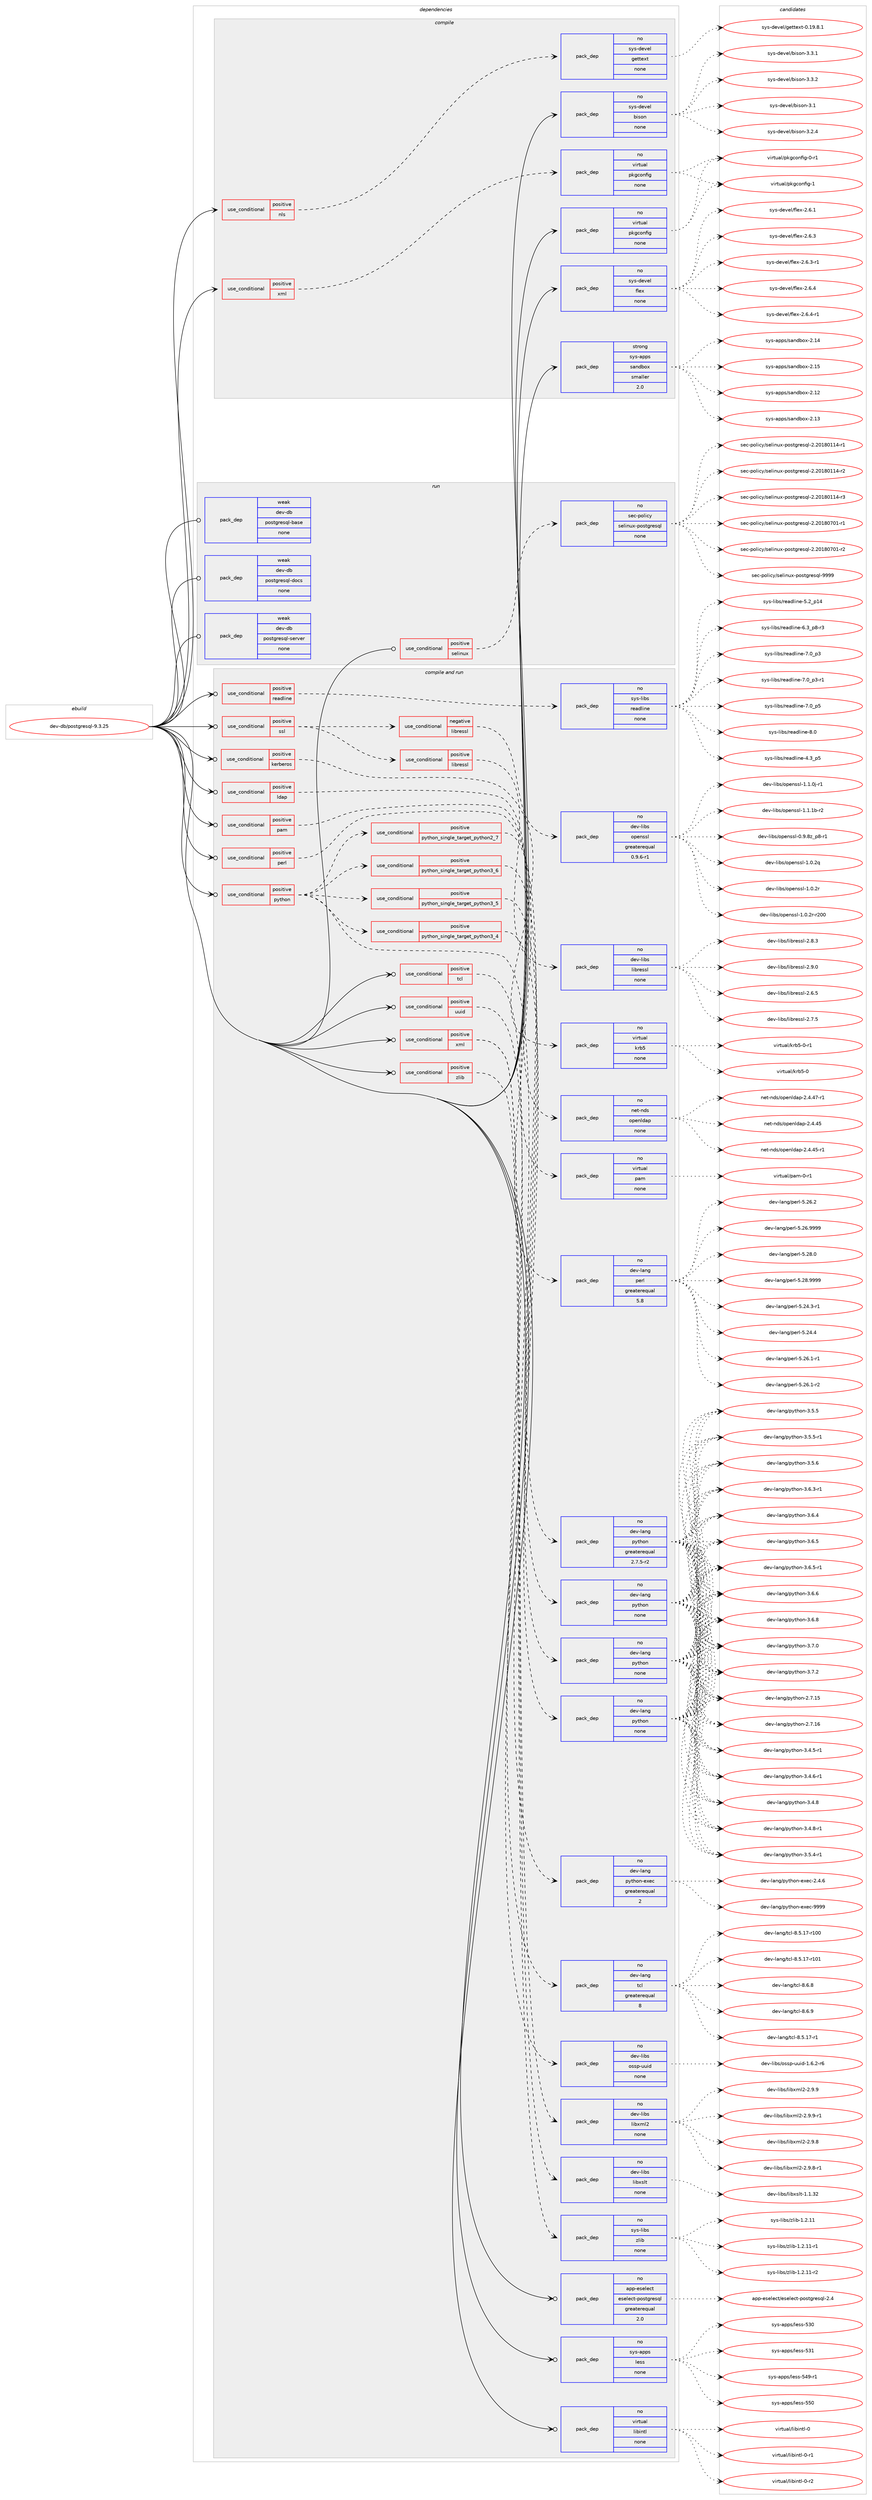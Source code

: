 digraph prolog {

# *************
# Graph options
# *************

newrank=true;
concentrate=true;
compound=true;
graph [rankdir=LR,fontname=Helvetica,fontsize=10,ranksep=1.5];#, ranksep=2.5, nodesep=0.2];
edge  [arrowhead=vee];
node  [fontname=Helvetica,fontsize=10];

# **********
# The ebuild
# **********

subgraph cluster_leftcol {
color=gray;
rank=same;
label=<<i>ebuild</i>>;
id [label="dev-db/postgresql-9.3.25", color=red, width=4, href="../dev-db/postgresql-9.3.25.svg"];
}

# ****************
# The dependencies
# ****************

subgraph cluster_midcol {
color=gray;
label=<<i>dependencies</i>>;
subgraph cluster_compile {
fillcolor="#eeeeee";
style=filled;
label=<<i>compile</i>>;
subgraph cond357776 {
dependency1322107 [label=<<TABLE BORDER="0" CELLBORDER="1" CELLSPACING="0" CELLPADDING="4"><TR><TD ROWSPAN="3" CELLPADDING="10">use_conditional</TD></TR><TR><TD>positive</TD></TR><TR><TD>nls</TD></TR></TABLE>>, shape=none, color=red];
subgraph pack943362 {
dependency1322108 [label=<<TABLE BORDER="0" CELLBORDER="1" CELLSPACING="0" CELLPADDING="4" WIDTH="220"><TR><TD ROWSPAN="6" CELLPADDING="30">pack_dep</TD></TR><TR><TD WIDTH="110">no</TD></TR><TR><TD>sys-devel</TD></TR><TR><TD>gettext</TD></TR><TR><TD>none</TD></TR><TR><TD></TD></TR></TABLE>>, shape=none, color=blue];
}
dependency1322107:e -> dependency1322108:w [weight=20,style="dashed",arrowhead="vee"];
}
id:e -> dependency1322107:w [weight=20,style="solid",arrowhead="vee"];
subgraph cond357777 {
dependency1322109 [label=<<TABLE BORDER="0" CELLBORDER="1" CELLSPACING="0" CELLPADDING="4"><TR><TD ROWSPAN="3" CELLPADDING="10">use_conditional</TD></TR><TR><TD>positive</TD></TR><TR><TD>xml</TD></TR></TABLE>>, shape=none, color=red];
subgraph pack943363 {
dependency1322110 [label=<<TABLE BORDER="0" CELLBORDER="1" CELLSPACING="0" CELLPADDING="4" WIDTH="220"><TR><TD ROWSPAN="6" CELLPADDING="30">pack_dep</TD></TR><TR><TD WIDTH="110">no</TD></TR><TR><TD>virtual</TD></TR><TR><TD>pkgconfig</TD></TR><TR><TD>none</TD></TR><TR><TD></TD></TR></TABLE>>, shape=none, color=blue];
}
dependency1322109:e -> dependency1322110:w [weight=20,style="dashed",arrowhead="vee"];
}
id:e -> dependency1322109:w [weight=20,style="solid",arrowhead="vee"];
subgraph pack943364 {
dependency1322111 [label=<<TABLE BORDER="0" CELLBORDER="1" CELLSPACING="0" CELLPADDING="4" WIDTH="220"><TR><TD ROWSPAN="6" CELLPADDING="30">pack_dep</TD></TR><TR><TD WIDTH="110">no</TD></TR><TR><TD>sys-devel</TD></TR><TR><TD>bison</TD></TR><TR><TD>none</TD></TR><TR><TD></TD></TR></TABLE>>, shape=none, color=blue];
}
id:e -> dependency1322111:w [weight=20,style="solid",arrowhead="vee"];
subgraph pack943365 {
dependency1322112 [label=<<TABLE BORDER="0" CELLBORDER="1" CELLSPACING="0" CELLPADDING="4" WIDTH="220"><TR><TD ROWSPAN="6" CELLPADDING="30">pack_dep</TD></TR><TR><TD WIDTH="110">no</TD></TR><TR><TD>sys-devel</TD></TR><TR><TD>flex</TD></TR><TR><TD>none</TD></TR><TR><TD></TD></TR></TABLE>>, shape=none, color=blue];
}
id:e -> dependency1322112:w [weight=20,style="solid",arrowhead="vee"];
subgraph pack943366 {
dependency1322113 [label=<<TABLE BORDER="0" CELLBORDER="1" CELLSPACING="0" CELLPADDING="4" WIDTH="220"><TR><TD ROWSPAN="6" CELLPADDING="30">pack_dep</TD></TR><TR><TD WIDTH="110">no</TD></TR><TR><TD>virtual</TD></TR><TR><TD>pkgconfig</TD></TR><TR><TD>none</TD></TR><TR><TD></TD></TR></TABLE>>, shape=none, color=blue];
}
id:e -> dependency1322113:w [weight=20,style="solid",arrowhead="vee"];
subgraph pack943367 {
dependency1322114 [label=<<TABLE BORDER="0" CELLBORDER="1" CELLSPACING="0" CELLPADDING="4" WIDTH="220"><TR><TD ROWSPAN="6" CELLPADDING="30">pack_dep</TD></TR><TR><TD WIDTH="110">strong</TD></TR><TR><TD>sys-apps</TD></TR><TR><TD>sandbox</TD></TR><TR><TD>smaller</TD></TR><TR><TD>2.0</TD></TR></TABLE>>, shape=none, color=blue];
}
id:e -> dependency1322114:w [weight=20,style="solid",arrowhead="vee"];
}
subgraph cluster_compileandrun {
fillcolor="#eeeeee";
style=filled;
label=<<i>compile and run</i>>;
subgraph cond357778 {
dependency1322115 [label=<<TABLE BORDER="0" CELLBORDER="1" CELLSPACING="0" CELLPADDING="4"><TR><TD ROWSPAN="3" CELLPADDING="10">use_conditional</TD></TR><TR><TD>positive</TD></TR><TR><TD>kerberos</TD></TR></TABLE>>, shape=none, color=red];
subgraph pack943368 {
dependency1322116 [label=<<TABLE BORDER="0" CELLBORDER="1" CELLSPACING="0" CELLPADDING="4" WIDTH="220"><TR><TD ROWSPAN="6" CELLPADDING="30">pack_dep</TD></TR><TR><TD WIDTH="110">no</TD></TR><TR><TD>virtual</TD></TR><TR><TD>krb5</TD></TR><TR><TD>none</TD></TR><TR><TD></TD></TR></TABLE>>, shape=none, color=blue];
}
dependency1322115:e -> dependency1322116:w [weight=20,style="dashed",arrowhead="vee"];
}
id:e -> dependency1322115:w [weight=20,style="solid",arrowhead="odotvee"];
subgraph cond357779 {
dependency1322117 [label=<<TABLE BORDER="0" CELLBORDER="1" CELLSPACING="0" CELLPADDING="4"><TR><TD ROWSPAN="3" CELLPADDING="10">use_conditional</TD></TR><TR><TD>positive</TD></TR><TR><TD>ldap</TD></TR></TABLE>>, shape=none, color=red];
subgraph pack943369 {
dependency1322118 [label=<<TABLE BORDER="0" CELLBORDER="1" CELLSPACING="0" CELLPADDING="4" WIDTH="220"><TR><TD ROWSPAN="6" CELLPADDING="30">pack_dep</TD></TR><TR><TD WIDTH="110">no</TD></TR><TR><TD>net-nds</TD></TR><TR><TD>openldap</TD></TR><TR><TD>none</TD></TR><TR><TD></TD></TR></TABLE>>, shape=none, color=blue];
}
dependency1322117:e -> dependency1322118:w [weight=20,style="dashed",arrowhead="vee"];
}
id:e -> dependency1322117:w [weight=20,style="solid",arrowhead="odotvee"];
subgraph cond357780 {
dependency1322119 [label=<<TABLE BORDER="0" CELLBORDER="1" CELLSPACING="0" CELLPADDING="4"><TR><TD ROWSPAN="3" CELLPADDING="10">use_conditional</TD></TR><TR><TD>positive</TD></TR><TR><TD>pam</TD></TR></TABLE>>, shape=none, color=red];
subgraph pack943370 {
dependency1322120 [label=<<TABLE BORDER="0" CELLBORDER="1" CELLSPACING="0" CELLPADDING="4" WIDTH="220"><TR><TD ROWSPAN="6" CELLPADDING="30">pack_dep</TD></TR><TR><TD WIDTH="110">no</TD></TR><TR><TD>virtual</TD></TR><TR><TD>pam</TD></TR><TR><TD>none</TD></TR><TR><TD></TD></TR></TABLE>>, shape=none, color=blue];
}
dependency1322119:e -> dependency1322120:w [weight=20,style="dashed",arrowhead="vee"];
}
id:e -> dependency1322119:w [weight=20,style="solid",arrowhead="odotvee"];
subgraph cond357781 {
dependency1322121 [label=<<TABLE BORDER="0" CELLBORDER="1" CELLSPACING="0" CELLPADDING="4"><TR><TD ROWSPAN="3" CELLPADDING="10">use_conditional</TD></TR><TR><TD>positive</TD></TR><TR><TD>perl</TD></TR></TABLE>>, shape=none, color=red];
subgraph pack943371 {
dependency1322122 [label=<<TABLE BORDER="0" CELLBORDER="1" CELLSPACING="0" CELLPADDING="4" WIDTH="220"><TR><TD ROWSPAN="6" CELLPADDING="30">pack_dep</TD></TR><TR><TD WIDTH="110">no</TD></TR><TR><TD>dev-lang</TD></TR><TR><TD>perl</TD></TR><TR><TD>greaterequal</TD></TR><TR><TD>5.8</TD></TR></TABLE>>, shape=none, color=blue];
}
dependency1322121:e -> dependency1322122:w [weight=20,style="dashed",arrowhead="vee"];
}
id:e -> dependency1322121:w [weight=20,style="solid",arrowhead="odotvee"];
subgraph cond357782 {
dependency1322123 [label=<<TABLE BORDER="0" CELLBORDER="1" CELLSPACING="0" CELLPADDING="4"><TR><TD ROWSPAN="3" CELLPADDING="10">use_conditional</TD></TR><TR><TD>positive</TD></TR><TR><TD>python</TD></TR></TABLE>>, shape=none, color=red];
subgraph cond357783 {
dependency1322124 [label=<<TABLE BORDER="0" CELLBORDER="1" CELLSPACING="0" CELLPADDING="4"><TR><TD ROWSPAN="3" CELLPADDING="10">use_conditional</TD></TR><TR><TD>positive</TD></TR><TR><TD>python_single_target_python2_7</TD></TR></TABLE>>, shape=none, color=red];
subgraph pack943372 {
dependency1322125 [label=<<TABLE BORDER="0" CELLBORDER="1" CELLSPACING="0" CELLPADDING="4" WIDTH="220"><TR><TD ROWSPAN="6" CELLPADDING="30">pack_dep</TD></TR><TR><TD WIDTH="110">no</TD></TR><TR><TD>dev-lang</TD></TR><TR><TD>python</TD></TR><TR><TD>greaterequal</TD></TR><TR><TD>2.7.5-r2</TD></TR></TABLE>>, shape=none, color=blue];
}
dependency1322124:e -> dependency1322125:w [weight=20,style="dashed",arrowhead="vee"];
}
dependency1322123:e -> dependency1322124:w [weight=20,style="dashed",arrowhead="vee"];
subgraph cond357784 {
dependency1322126 [label=<<TABLE BORDER="0" CELLBORDER="1" CELLSPACING="0" CELLPADDING="4"><TR><TD ROWSPAN="3" CELLPADDING="10">use_conditional</TD></TR><TR><TD>positive</TD></TR><TR><TD>python_single_target_python3_4</TD></TR></TABLE>>, shape=none, color=red];
subgraph pack943373 {
dependency1322127 [label=<<TABLE BORDER="0" CELLBORDER="1" CELLSPACING="0" CELLPADDING="4" WIDTH="220"><TR><TD ROWSPAN="6" CELLPADDING="30">pack_dep</TD></TR><TR><TD WIDTH="110">no</TD></TR><TR><TD>dev-lang</TD></TR><TR><TD>python</TD></TR><TR><TD>none</TD></TR><TR><TD></TD></TR></TABLE>>, shape=none, color=blue];
}
dependency1322126:e -> dependency1322127:w [weight=20,style="dashed",arrowhead="vee"];
}
dependency1322123:e -> dependency1322126:w [weight=20,style="dashed",arrowhead="vee"];
subgraph cond357785 {
dependency1322128 [label=<<TABLE BORDER="0" CELLBORDER="1" CELLSPACING="0" CELLPADDING="4"><TR><TD ROWSPAN="3" CELLPADDING="10">use_conditional</TD></TR><TR><TD>positive</TD></TR><TR><TD>python_single_target_python3_5</TD></TR></TABLE>>, shape=none, color=red];
subgraph pack943374 {
dependency1322129 [label=<<TABLE BORDER="0" CELLBORDER="1" CELLSPACING="0" CELLPADDING="4" WIDTH="220"><TR><TD ROWSPAN="6" CELLPADDING="30">pack_dep</TD></TR><TR><TD WIDTH="110">no</TD></TR><TR><TD>dev-lang</TD></TR><TR><TD>python</TD></TR><TR><TD>none</TD></TR><TR><TD></TD></TR></TABLE>>, shape=none, color=blue];
}
dependency1322128:e -> dependency1322129:w [weight=20,style="dashed",arrowhead="vee"];
}
dependency1322123:e -> dependency1322128:w [weight=20,style="dashed",arrowhead="vee"];
subgraph cond357786 {
dependency1322130 [label=<<TABLE BORDER="0" CELLBORDER="1" CELLSPACING="0" CELLPADDING="4"><TR><TD ROWSPAN="3" CELLPADDING="10">use_conditional</TD></TR><TR><TD>positive</TD></TR><TR><TD>python_single_target_python3_6</TD></TR></TABLE>>, shape=none, color=red];
subgraph pack943375 {
dependency1322131 [label=<<TABLE BORDER="0" CELLBORDER="1" CELLSPACING="0" CELLPADDING="4" WIDTH="220"><TR><TD ROWSPAN="6" CELLPADDING="30">pack_dep</TD></TR><TR><TD WIDTH="110">no</TD></TR><TR><TD>dev-lang</TD></TR><TR><TD>python</TD></TR><TR><TD>none</TD></TR><TR><TD></TD></TR></TABLE>>, shape=none, color=blue];
}
dependency1322130:e -> dependency1322131:w [weight=20,style="dashed",arrowhead="vee"];
}
dependency1322123:e -> dependency1322130:w [weight=20,style="dashed",arrowhead="vee"];
subgraph pack943376 {
dependency1322132 [label=<<TABLE BORDER="0" CELLBORDER="1" CELLSPACING="0" CELLPADDING="4" WIDTH="220"><TR><TD ROWSPAN="6" CELLPADDING="30">pack_dep</TD></TR><TR><TD WIDTH="110">no</TD></TR><TR><TD>dev-lang</TD></TR><TR><TD>python-exec</TD></TR><TR><TD>greaterequal</TD></TR><TR><TD>2</TD></TR></TABLE>>, shape=none, color=blue];
}
dependency1322123:e -> dependency1322132:w [weight=20,style="dashed",arrowhead="vee"];
}
id:e -> dependency1322123:w [weight=20,style="solid",arrowhead="odotvee"];
subgraph cond357787 {
dependency1322133 [label=<<TABLE BORDER="0" CELLBORDER="1" CELLSPACING="0" CELLPADDING="4"><TR><TD ROWSPAN="3" CELLPADDING="10">use_conditional</TD></TR><TR><TD>positive</TD></TR><TR><TD>readline</TD></TR></TABLE>>, shape=none, color=red];
subgraph pack943377 {
dependency1322134 [label=<<TABLE BORDER="0" CELLBORDER="1" CELLSPACING="0" CELLPADDING="4" WIDTH="220"><TR><TD ROWSPAN="6" CELLPADDING="30">pack_dep</TD></TR><TR><TD WIDTH="110">no</TD></TR><TR><TD>sys-libs</TD></TR><TR><TD>readline</TD></TR><TR><TD>none</TD></TR><TR><TD></TD></TR></TABLE>>, shape=none, color=blue];
}
dependency1322133:e -> dependency1322134:w [weight=20,style="dashed",arrowhead="vee"];
}
id:e -> dependency1322133:w [weight=20,style="solid",arrowhead="odotvee"];
subgraph cond357788 {
dependency1322135 [label=<<TABLE BORDER="0" CELLBORDER="1" CELLSPACING="0" CELLPADDING="4"><TR><TD ROWSPAN="3" CELLPADDING="10">use_conditional</TD></TR><TR><TD>positive</TD></TR><TR><TD>ssl</TD></TR></TABLE>>, shape=none, color=red];
subgraph cond357789 {
dependency1322136 [label=<<TABLE BORDER="0" CELLBORDER="1" CELLSPACING="0" CELLPADDING="4"><TR><TD ROWSPAN="3" CELLPADDING="10">use_conditional</TD></TR><TR><TD>negative</TD></TR><TR><TD>libressl</TD></TR></TABLE>>, shape=none, color=red];
subgraph pack943378 {
dependency1322137 [label=<<TABLE BORDER="0" CELLBORDER="1" CELLSPACING="0" CELLPADDING="4" WIDTH="220"><TR><TD ROWSPAN="6" CELLPADDING="30">pack_dep</TD></TR><TR><TD WIDTH="110">no</TD></TR><TR><TD>dev-libs</TD></TR><TR><TD>openssl</TD></TR><TR><TD>greaterequal</TD></TR><TR><TD>0.9.6-r1</TD></TR></TABLE>>, shape=none, color=blue];
}
dependency1322136:e -> dependency1322137:w [weight=20,style="dashed",arrowhead="vee"];
}
dependency1322135:e -> dependency1322136:w [weight=20,style="dashed",arrowhead="vee"];
subgraph cond357790 {
dependency1322138 [label=<<TABLE BORDER="0" CELLBORDER="1" CELLSPACING="0" CELLPADDING="4"><TR><TD ROWSPAN="3" CELLPADDING="10">use_conditional</TD></TR><TR><TD>positive</TD></TR><TR><TD>libressl</TD></TR></TABLE>>, shape=none, color=red];
subgraph pack943379 {
dependency1322139 [label=<<TABLE BORDER="0" CELLBORDER="1" CELLSPACING="0" CELLPADDING="4" WIDTH="220"><TR><TD ROWSPAN="6" CELLPADDING="30">pack_dep</TD></TR><TR><TD WIDTH="110">no</TD></TR><TR><TD>dev-libs</TD></TR><TR><TD>libressl</TD></TR><TR><TD>none</TD></TR><TR><TD></TD></TR></TABLE>>, shape=none, color=blue];
}
dependency1322138:e -> dependency1322139:w [weight=20,style="dashed",arrowhead="vee"];
}
dependency1322135:e -> dependency1322138:w [weight=20,style="dashed",arrowhead="vee"];
}
id:e -> dependency1322135:w [weight=20,style="solid",arrowhead="odotvee"];
subgraph cond357791 {
dependency1322140 [label=<<TABLE BORDER="0" CELLBORDER="1" CELLSPACING="0" CELLPADDING="4"><TR><TD ROWSPAN="3" CELLPADDING="10">use_conditional</TD></TR><TR><TD>positive</TD></TR><TR><TD>tcl</TD></TR></TABLE>>, shape=none, color=red];
subgraph pack943380 {
dependency1322141 [label=<<TABLE BORDER="0" CELLBORDER="1" CELLSPACING="0" CELLPADDING="4" WIDTH="220"><TR><TD ROWSPAN="6" CELLPADDING="30">pack_dep</TD></TR><TR><TD WIDTH="110">no</TD></TR><TR><TD>dev-lang</TD></TR><TR><TD>tcl</TD></TR><TR><TD>greaterequal</TD></TR><TR><TD>8</TD></TR></TABLE>>, shape=none, color=blue];
}
dependency1322140:e -> dependency1322141:w [weight=20,style="dashed",arrowhead="vee"];
}
id:e -> dependency1322140:w [weight=20,style="solid",arrowhead="odotvee"];
subgraph cond357792 {
dependency1322142 [label=<<TABLE BORDER="0" CELLBORDER="1" CELLSPACING="0" CELLPADDING="4"><TR><TD ROWSPAN="3" CELLPADDING="10">use_conditional</TD></TR><TR><TD>positive</TD></TR><TR><TD>uuid</TD></TR></TABLE>>, shape=none, color=red];
subgraph pack943381 {
dependency1322143 [label=<<TABLE BORDER="0" CELLBORDER="1" CELLSPACING="0" CELLPADDING="4" WIDTH="220"><TR><TD ROWSPAN="6" CELLPADDING="30">pack_dep</TD></TR><TR><TD WIDTH="110">no</TD></TR><TR><TD>dev-libs</TD></TR><TR><TD>ossp-uuid</TD></TR><TR><TD>none</TD></TR><TR><TD></TD></TR></TABLE>>, shape=none, color=blue];
}
dependency1322142:e -> dependency1322143:w [weight=20,style="dashed",arrowhead="vee"];
}
id:e -> dependency1322142:w [weight=20,style="solid",arrowhead="odotvee"];
subgraph cond357793 {
dependency1322144 [label=<<TABLE BORDER="0" CELLBORDER="1" CELLSPACING="0" CELLPADDING="4"><TR><TD ROWSPAN="3" CELLPADDING="10">use_conditional</TD></TR><TR><TD>positive</TD></TR><TR><TD>xml</TD></TR></TABLE>>, shape=none, color=red];
subgraph pack943382 {
dependency1322145 [label=<<TABLE BORDER="0" CELLBORDER="1" CELLSPACING="0" CELLPADDING="4" WIDTH="220"><TR><TD ROWSPAN="6" CELLPADDING="30">pack_dep</TD></TR><TR><TD WIDTH="110">no</TD></TR><TR><TD>dev-libs</TD></TR><TR><TD>libxml2</TD></TR><TR><TD>none</TD></TR><TR><TD></TD></TR></TABLE>>, shape=none, color=blue];
}
dependency1322144:e -> dependency1322145:w [weight=20,style="dashed",arrowhead="vee"];
subgraph pack943383 {
dependency1322146 [label=<<TABLE BORDER="0" CELLBORDER="1" CELLSPACING="0" CELLPADDING="4" WIDTH="220"><TR><TD ROWSPAN="6" CELLPADDING="30">pack_dep</TD></TR><TR><TD WIDTH="110">no</TD></TR><TR><TD>dev-libs</TD></TR><TR><TD>libxslt</TD></TR><TR><TD>none</TD></TR><TR><TD></TD></TR></TABLE>>, shape=none, color=blue];
}
dependency1322144:e -> dependency1322146:w [weight=20,style="dashed",arrowhead="vee"];
}
id:e -> dependency1322144:w [weight=20,style="solid",arrowhead="odotvee"];
subgraph cond357794 {
dependency1322147 [label=<<TABLE BORDER="0" CELLBORDER="1" CELLSPACING="0" CELLPADDING="4"><TR><TD ROWSPAN="3" CELLPADDING="10">use_conditional</TD></TR><TR><TD>positive</TD></TR><TR><TD>zlib</TD></TR></TABLE>>, shape=none, color=red];
subgraph pack943384 {
dependency1322148 [label=<<TABLE BORDER="0" CELLBORDER="1" CELLSPACING="0" CELLPADDING="4" WIDTH="220"><TR><TD ROWSPAN="6" CELLPADDING="30">pack_dep</TD></TR><TR><TD WIDTH="110">no</TD></TR><TR><TD>sys-libs</TD></TR><TR><TD>zlib</TD></TR><TR><TD>none</TD></TR><TR><TD></TD></TR></TABLE>>, shape=none, color=blue];
}
dependency1322147:e -> dependency1322148:w [weight=20,style="dashed",arrowhead="vee"];
}
id:e -> dependency1322147:w [weight=20,style="solid",arrowhead="odotvee"];
subgraph pack943385 {
dependency1322149 [label=<<TABLE BORDER="0" CELLBORDER="1" CELLSPACING="0" CELLPADDING="4" WIDTH="220"><TR><TD ROWSPAN="6" CELLPADDING="30">pack_dep</TD></TR><TR><TD WIDTH="110">no</TD></TR><TR><TD>app-eselect</TD></TR><TR><TD>eselect-postgresql</TD></TR><TR><TD>greaterequal</TD></TR><TR><TD>2.0</TD></TR></TABLE>>, shape=none, color=blue];
}
id:e -> dependency1322149:w [weight=20,style="solid",arrowhead="odotvee"];
subgraph pack943386 {
dependency1322150 [label=<<TABLE BORDER="0" CELLBORDER="1" CELLSPACING="0" CELLPADDING="4" WIDTH="220"><TR><TD ROWSPAN="6" CELLPADDING="30">pack_dep</TD></TR><TR><TD WIDTH="110">no</TD></TR><TR><TD>sys-apps</TD></TR><TR><TD>less</TD></TR><TR><TD>none</TD></TR><TR><TD></TD></TR></TABLE>>, shape=none, color=blue];
}
id:e -> dependency1322150:w [weight=20,style="solid",arrowhead="odotvee"];
subgraph pack943387 {
dependency1322151 [label=<<TABLE BORDER="0" CELLBORDER="1" CELLSPACING="0" CELLPADDING="4" WIDTH="220"><TR><TD ROWSPAN="6" CELLPADDING="30">pack_dep</TD></TR><TR><TD WIDTH="110">no</TD></TR><TR><TD>virtual</TD></TR><TR><TD>libintl</TD></TR><TR><TD>none</TD></TR><TR><TD></TD></TR></TABLE>>, shape=none, color=blue];
}
id:e -> dependency1322151:w [weight=20,style="solid",arrowhead="odotvee"];
}
subgraph cluster_run {
fillcolor="#eeeeee";
style=filled;
label=<<i>run</i>>;
subgraph cond357795 {
dependency1322152 [label=<<TABLE BORDER="0" CELLBORDER="1" CELLSPACING="0" CELLPADDING="4"><TR><TD ROWSPAN="3" CELLPADDING="10">use_conditional</TD></TR><TR><TD>positive</TD></TR><TR><TD>selinux</TD></TR></TABLE>>, shape=none, color=red];
subgraph pack943388 {
dependency1322153 [label=<<TABLE BORDER="0" CELLBORDER="1" CELLSPACING="0" CELLPADDING="4" WIDTH="220"><TR><TD ROWSPAN="6" CELLPADDING="30">pack_dep</TD></TR><TR><TD WIDTH="110">no</TD></TR><TR><TD>sec-policy</TD></TR><TR><TD>selinux-postgresql</TD></TR><TR><TD>none</TD></TR><TR><TD></TD></TR></TABLE>>, shape=none, color=blue];
}
dependency1322152:e -> dependency1322153:w [weight=20,style="dashed",arrowhead="vee"];
}
id:e -> dependency1322152:w [weight=20,style="solid",arrowhead="odot"];
subgraph pack943389 {
dependency1322154 [label=<<TABLE BORDER="0" CELLBORDER="1" CELLSPACING="0" CELLPADDING="4" WIDTH="220"><TR><TD ROWSPAN="6" CELLPADDING="30">pack_dep</TD></TR><TR><TD WIDTH="110">weak</TD></TR><TR><TD>dev-db</TD></TR><TR><TD>postgresql-base</TD></TR><TR><TD>none</TD></TR><TR><TD></TD></TR></TABLE>>, shape=none, color=blue];
}
id:e -> dependency1322154:w [weight=20,style="solid",arrowhead="odot"];
subgraph pack943390 {
dependency1322155 [label=<<TABLE BORDER="0" CELLBORDER="1" CELLSPACING="0" CELLPADDING="4" WIDTH="220"><TR><TD ROWSPAN="6" CELLPADDING="30">pack_dep</TD></TR><TR><TD WIDTH="110">weak</TD></TR><TR><TD>dev-db</TD></TR><TR><TD>postgresql-docs</TD></TR><TR><TD>none</TD></TR><TR><TD></TD></TR></TABLE>>, shape=none, color=blue];
}
id:e -> dependency1322155:w [weight=20,style="solid",arrowhead="odot"];
subgraph pack943391 {
dependency1322156 [label=<<TABLE BORDER="0" CELLBORDER="1" CELLSPACING="0" CELLPADDING="4" WIDTH="220"><TR><TD ROWSPAN="6" CELLPADDING="30">pack_dep</TD></TR><TR><TD WIDTH="110">weak</TD></TR><TR><TD>dev-db</TD></TR><TR><TD>postgresql-server</TD></TR><TR><TD>none</TD></TR><TR><TD></TD></TR></TABLE>>, shape=none, color=blue];
}
id:e -> dependency1322156:w [weight=20,style="solid",arrowhead="odot"];
}
}

# **************
# The candidates
# **************

subgraph cluster_choices {
rank=same;
color=gray;
label=<<i>candidates</i>>;

subgraph choice943362 {
color=black;
nodesep=1;
choice1151211154510010111810110847103101116116101120116454846495746564649 [label="sys-devel/gettext-0.19.8.1", color=red, width=4,href="../sys-devel/gettext-0.19.8.1.svg"];
dependency1322108:e -> choice1151211154510010111810110847103101116116101120116454846495746564649:w [style=dotted,weight="100"];
}
subgraph choice943363 {
color=black;
nodesep=1;
choice11810511411611797108471121071039911111010210510345484511449 [label="virtual/pkgconfig-0-r1", color=red, width=4,href="../virtual/pkgconfig-0-r1.svg"];
choice1181051141161179710847112107103991111101021051034549 [label="virtual/pkgconfig-1", color=red, width=4,href="../virtual/pkgconfig-1.svg"];
dependency1322110:e -> choice11810511411611797108471121071039911111010210510345484511449:w [style=dotted,weight="100"];
dependency1322110:e -> choice1181051141161179710847112107103991111101021051034549:w [style=dotted,weight="100"];
}
subgraph choice943364 {
color=black;
nodesep=1;
choice11512111545100101118101108479810511511111045514649 [label="sys-devel/bison-3.1", color=red, width=4,href="../sys-devel/bison-3.1.svg"];
choice115121115451001011181011084798105115111110455146504652 [label="sys-devel/bison-3.2.4", color=red, width=4,href="../sys-devel/bison-3.2.4.svg"];
choice115121115451001011181011084798105115111110455146514649 [label="sys-devel/bison-3.3.1", color=red, width=4,href="../sys-devel/bison-3.3.1.svg"];
choice115121115451001011181011084798105115111110455146514650 [label="sys-devel/bison-3.3.2", color=red, width=4,href="../sys-devel/bison-3.3.2.svg"];
dependency1322111:e -> choice11512111545100101118101108479810511511111045514649:w [style=dotted,weight="100"];
dependency1322111:e -> choice115121115451001011181011084798105115111110455146504652:w [style=dotted,weight="100"];
dependency1322111:e -> choice115121115451001011181011084798105115111110455146514649:w [style=dotted,weight="100"];
dependency1322111:e -> choice115121115451001011181011084798105115111110455146514650:w [style=dotted,weight="100"];
}
subgraph choice943365 {
color=black;
nodesep=1;
choice1151211154510010111810110847102108101120455046544649 [label="sys-devel/flex-2.6.1", color=red, width=4,href="../sys-devel/flex-2.6.1.svg"];
choice1151211154510010111810110847102108101120455046544651 [label="sys-devel/flex-2.6.3", color=red, width=4,href="../sys-devel/flex-2.6.3.svg"];
choice11512111545100101118101108471021081011204550465446514511449 [label="sys-devel/flex-2.6.3-r1", color=red, width=4,href="../sys-devel/flex-2.6.3-r1.svg"];
choice1151211154510010111810110847102108101120455046544652 [label="sys-devel/flex-2.6.4", color=red, width=4,href="../sys-devel/flex-2.6.4.svg"];
choice11512111545100101118101108471021081011204550465446524511449 [label="sys-devel/flex-2.6.4-r1", color=red, width=4,href="../sys-devel/flex-2.6.4-r1.svg"];
dependency1322112:e -> choice1151211154510010111810110847102108101120455046544649:w [style=dotted,weight="100"];
dependency1322112:e -> choice1151211154510010111810110847102108101120455046544651:w [style=dotted,weight="100"];
dependency1322112:e -> choice11512111545100101118101108471021081011204550465446514511449:w [style=dotted,weight="100"];
dependency1322112:e -> choice1151211154510010111810110847102108101120455046544652:w [style=dotted,weight="100"];
dependency1322112:e -> choice11512111545100101118101108471021081011204550465446524511449:w [style=dotted,weight="100"];
}
subgraph choice943366 {
color=black;
nodesep=1;
choice11810511411611797108471121071039911111010210510345484511449 [label="virtual/pkgconfig-0-r1", color=red, width=4,href="../virtual/pkgconfig-0-r1.svg"];
choice1181051141161179710847112107103991111101021051034549 [label="virtual/pkgconfig-1", color=red, width=4,href="../virtual/pkgconfig-1.svg"];
dependency1322113:e -> choice11810511411611797108471121071039911111010210510345484511449:w [style=dotted,weight="100"];
dependency1322113:e -> choice1181051141161179710847112107103991111101021051034549:w [style=dotted,weight="100"];
}
subgraph choice943367 {
color=black;
nodesep=1;
choice11512111545971121121154711597110100981111204550464950 [label="sys-apps/sandbox-2.12", color=red, width=4,href="../sys-apps/sandbox-2.12.svg"];
choice11512111545971121121154711597110100981111204550464951 [label="sys-apps/sandbox-2.13", color=red, width=4,href="../sys-apps/sandbox-2.13.svg"];
choice11512111545971121121154711597110100981111204550464952 [label="sys-apps/sandbox-2.14", color=red, width=4,href="../sys-apps/sandbox-2.14.svg"];
choice11512111545971121121154711597110100981111204550464953 [label="sys-apps/sandbox-2.15", color=red, width=4,href="../sys-apps/sandbox-2.15.svg"];
dependency1322114:e -> choice11512111545971121121154711597110100981111204550464950:w [style=dotted,weight="100"];
dependency1322114:e -> choice11512111545971121121154711597110100981111204550464951:w [style=dotted,weight="100"];
dependency1322114:e -> choice11512111545971121121154711597110100981111204550464952:w [style=dotted,weight="100"];
dependency1322114:e -> choice11512111545971121121154711597110100981111204550464953:w [style=dotted,weight="100"];
}
subgraph choice943368 {
color=black;
nodesep=1;
choice118105114116117971084710711498534548 [label="virtual/krb5-0", color=red, width=4,href="../virtual/krb5-0.svg"];
choice1181051141161179710847107114985345484511449 [label="virtual/krb5-0-r1", color=red, width=4,href="../virtual/krb5-0-r1.svg"];
dependency1322116:e -> choice118105114116117971084710711498534548:w [style=dotted,weight="100"];
dependency1322116:e -> choice1181051141161179710847107114985345484511449:w [style=dotted,weight="100"];
}
subgraph choice943369 {
color=black;
nodesep=1;
choice11010111645110100115471111121011101081009711245504652465253 [label="net-nds/openldap-2.4.45", color=red, width=4,href="../net-nds/openldap-2.4.45.svg"];
choice110101116451101001154711111210111010810097112455046524652534511449 [label="net-nds/openldap-2.4.45-r1", color=red, width=4,href="../net-nds/openldap-2.4.45-r1.svg"];
choice110101116451101001154711111210111010810097112455046524652554511449 [label="net-nds/openldap-2.4.47-r1", color=red, width=4,href="../net-nds/openldap-2.4.47-r1.svg"];
dependency1322118:e -> choice11010111645110100115471111121011101081009711245504652465253:w [style=dotted,weight="100"];
dependency1322118:e -> choice110101116451101001154711111210111010810097112455046524652534511449:w [style=dotted,weight="100"];
dependency1322118:e -> choice110101116451101001154711111210111010810097112455046524652554511449:w [style=dotted,weight="100"];
}
subgraph choice943370 {
color=black;
nodesep=1;
choice11810511411611797108471129710945484511449 [label="virtual/pam-0-r1", color=red, width=4,href="../virtual/pam-0-r1.svg"];
dependency1322120:e -> choice11810511411611797108471129710945484511449:w [style=dotted,weight="100"];
}
subgraph choice943371 {
color=black;
nodesep=1;
choice100101118451089711010347112101114108455346505246514511449 [label="dev-lang/perl-5.24.3-r1", color=red, width=4,href="../dev-lang/perl-5.24.3-r1.svg"];
choice10010111845108971101034711210111410845534650524652 [label="dev-lang/perl-5.24.4", color=red, width=4,href="../dev-lang/perl-5.24.4.svg"];
choice100101118451089711010347112101114108455346505446494511449 [label="dev-lang/perl-5.26.1-r1", color=red, width=4,href="../dev-lang/perl-5.26.1-r1.svg"];
choice100101118451089711010347112101114108455346505446494511450 [label="dev-lang/perl-5.26.1-r2", color=red, width=4,href="../dev-lang/perl-5.26.1-r2.svg"];
choice10010111845108971101034711210111410845534650544650 [label="dev-lang/perl-5.26.2", color=red, width=4,href="../dev-lang/perl-5.26.2.svg"];
choice10010111845108971101034711210111410845534650544657575757 [label="dev-lang/perl-5.26.9999", color=red, width=4,href="../dev-lang/perl-5.26.9999.svg"];
choice10010111845108971101034711210111410845534650564648 [label="dev-lang/perl-5.28.0", color=red, width=4,href="../dev-lang/perl-5.28.0.svg"];
choice10010111845108971101034711210111410845534650564657575757 [label="dev-lang/perl-5.28.9999", color=red, width=4,href="../dev-lang/perl-5.28.9999.svg"];
dependency1322122:e -> choice100101118451089711010347112101114108455346505246514511449:w [style=dotted,weight="100"];
dependency1322122:e -> choice10010111845108971101034711210111410845534650524652:w [style=dotted,weight="100"];
dependency1322122:e -> choice100101118451089711010347112101114108455346505446494511449:w [style=dotted,weight="100"];
dependency1322122:e -> choice100101118451089711010347112101114108455346505446494511450:w [style=dotted,weight="100"];
dependency1322122:e -> choice10010111845108971101034711210111410845534650544650:w [style=dotted,weight="100"];
dependency1322122:e -> choice10010111845108971101034711210111410845534650544657575757:w [style=dotted,weight="100"];
dependency1322122:e -> choice10010111845108971101034711210111410845534650564648:w [style=dotted,weight="100"];
dependency1322122:e -> choice10010111845108971101034711210111410845534650564657575757:w [style=dotted,weight="100"];
}
subgraph choice943372 {
color=black;
nodesep=1;
choice10010111845108971101034711212111610411111045504655464953 [label="dev-lang/python-2.7.15", color=red, width=4,href="../dev-lang/python-2.7.15.svg"];
choice10010111845108971101034711212111610411111045504655464954 [label="dev-lang/python-2.7.16", color=red, width=4,href="../dev-lang/python-2.7.16.svg"];
choice1001011184510897110103471121211161041111104551465246534511449 [label="dev-lang/python-3.4.5-r1", color=red, width=4,href="../dev-lang/python-3.4.5-r1.svg"];
choice1001011184510897110103471121211161041111104551465246544511449 [label="dev-lang/python-3.4.6-r1", color=red, width=4,href="../dev-lang/python-3.4.6-r1.svg"];
choice100101118451089711010347112121116104111110455146524656 [label="dev-lang/python-3.4.8", color=red, width=4,href="../dev-lang/python-3.4.8.svg"];
choice1001011184510897110103471121211161041111104551465246564511449 [label="dev-lang/python-3.4.8-r1", color=red, width=4,href="../dev-lang/python-3.4.8-r1.svg"];
choice1001011184510897110103471121211161041111104551465346524511449 [label="dev-lang/python-3.5.4-r1", color=red, width=4,href="../dev-lang/python-3.5.4-r1.svg"];
choice100101118451089711010347112121116104111110455146534653 [label="dev-lang/python-3.5.5", color=red, width=4,href="../dev-lang/python-3.5.5.svg"];
choice1001011184510897110103471121211161041111104551465346534511449 [label="dev-lang/python-3.5.5-r1", color=red, width=4,href="../dev-lang/python-3.5.5-r1.svg"];
choice100101118451089711010347112121116104111110455146534654 [label="dev-lang/python-3.5.6", color=red, width=4,href="../dev-lang/python-3.5.6.svg"];
choice1001011184510897110103471121211161041111104551465446514511449 [label="dev-lang/python-3.6.3-r1", color=red, width=4,href="../dev-lang/python-3.6.3-r1.svg"];
choice100101118451089711010347112121116104111110455146544652 [label="dev-lang/python-3.6.4", color=red, width=4,href="../dev-lang/python-3.6.4.svg"];
choice100101118451089711010347112121116104111110455146544653 [label="dev-lang/python-3.6.5", color=red, width=4,href="../dev-lang/python-3.6.5.svg"];
choice1001011184510897110103471121211161041111104551465446534511449 [label="dev-lang/python-3.6.5-r1", color=red, width=4,href="../dev-lang/python-3.6.5-r1.svg"];
choice100101118451089711010347112121116104111110455146544654 [label="dev-lang/python-3.6.6", color=red, width=4,href="../dev-lang/python-3.6.6.svg"];
choice100101118451089711010347112121116104111110455146544656 [label="dev-lang/python-3.6.8", color=red, width=4,href="../dev-lang/python-3.6.8.svg"];
choice100101118451089711010347112121116104111110455146554648 [label="dev-lang/python-3.7.0", color=red, width=4,href="../dev-lang/python-3.7.0.svg"];
choice100101118451089711010347112121116104111110455146554650 [label="dev-lang/python-3.7.2", color=red, width=4,href="../dev-lang/python-3.7.2.svg"];
dependency1322125:e -> choice10010111845108971101034711212111610411111045504655464953:w [style=dotted,weight="100"];
dependency1322125:e -> choice10010111845108971101034711212111610411111045504655464954:w [style=dotted,weight="100"];
dependency1322125:e -> choice1001011184510897110103471121211161041111104551465246534511449:w [style=dotted,weight="100"];
dependency1322125:e -> choice1001011184510897110103471121211161041111104551465246544511449:w [style=dotted,weight="100"];
dependency1322125:e -> choice100101118451089711010347112121116104111110455146524656:w [style=dotted,weight="100"];
dependency1322125:e -> choice1001011184510897110103471121211161041111104551465246564511449:w [style=dotted,weight="100"];
dependency1322125:e -> choice1001011184510897110103471121211161041111104551465346524511449:w [style=dotted,weight="100"];
dependency1322125:e -> choice100101118451089711010347112121116104111110455146534653:w [style=dotted,weight="100"];
dependency1322125:e -> choice1001011184510897110103471121211161041111104551465346534511449:w [style=dotted,weight="100"];
dependency1322125:e -> choice100101118451089711010347112121116104111110455146534654:w [style=dotted,weight="100"];
dependency1322125:e -> choice1001011184510897110103471121211161041111104551465446514511449:w [style=dotted,weight="100"];
dependency1322125:e -> choice100101118451089711010347112121116104111110455146544652:w [style=dotted,weight="100"];
dependency1322125:e -> choice100101118451089711010347112121116104111110455146544653:w [style=dotted,weight="100"];
dependency1322125:e -> choice1001011184510897110103471121211161041111104551465446534511449:w [style=dotted,weight="100"];
dependency1322125:e -> choice100101118451089711010347112121116104111110455146544654:w [style=dotted,weight="100"];
dependency1322125:e -> choice100101118451089711010347112121116104111110455146544656:w [style=dotted,weight="100"];
dependency1322125:e -> choice100101118451089711010347112121116104111110455146554648:w [style=dotted,weight="100"];
dependency1322125:e -> choice100101118451089711010347112121116104111110455146554650:w [style=dotted,weight="100"];
}
subgraph choice943373 {
color=black;
nodesep=1;
choice10010111845108971101034711212111610411111045504655464953 [label="dev-lang/python-2.7.15", color=red, width=4,href="../dev-lang/python-2.7.15.svg"];
choice10010111845108971101034711212111610411111045504655464954 [label="dev-lang/python-2.7.16", color=red, width=4,href="../dev-lang/python-2.7.16.svg"];
choice1001011184510897110103471121211161041111104551465246534511449 [label="dev-lang/python-3.4.5-r1", color=red, width=4,href="../dev-lang/python-3.4.5-r1.svg"];
choice1001011184510897110103471121211161041111104551465246544511449 [label="dev-lang/python-3.4.6-r1", color=red, width=4,href="../dev-lang/python-3.4.6-r1.svg"];
choice100101118451089711010347112121116104111110455146524656 [label="dev-lang/python-3.4.8", color=red, width=4,href="../dev-lang/python-3.4.8.svg"];
choice1001011184510897110103471121211161041111104551465246564511449 [label="dev-lang/python-3.4.8-r1", color=red, width=4,href="../dev-lang/python-3.4.8-r1.svg"];
choice1001011184510897110103471121211161041111104551465346524511449 [label="dev-lang/python-3.5.4-r1", color=red, width=4,href="../dev-lang/python-3.5.4-r1.svg"];
choice100101118451089711010347112121116104111110455146534653 [label="dev-lang/python-3.5.5", color=red, width=4,href="../dev-lang/python-3.5.5.svg"];
choice1001011184510897110103471121211161041111104551465346534511449 [label="dev-lang/python-3.5.5-r1", color=red, width=4,href="../dev-lang/python-3.5.5-r1.svg"];
choice100101118451089711010347112121116104111110455146534654 [label="dev-lang/python-3.5.6", color=red, width=4,href="../dev-lang/python-3.5.6.svg"];
choice1001011184510897110103471121211161041111104551465446514511449 [label="dev-lang/python-3.6.3-r1", color=red, width=4,href="../dev-lang/python-3.6.3-r1.svg"];
choice100101118451089711010347112121116104111110455146544652 [label="dev-lang/python-3.6.4", color=red, width=4,href="../dev-lang/python-3.6.4.svg"];
choice100101118451089711010347112121116104111110455146544653 [label="dev-lang/python-3.6.5", color=red, width=4,href="../dev-lang/python-3.6.5.svg"];
choice1001011184510897110103471121211161041111104551465446534511449 [label="dev-lang/python-3.6.5-r1", color=red, width=4,href="../dev-lang/python-3.6.5-r1.svg"];
choice100101118451089711010347112121116104111110455146544654 [label="dev-lang/python-3.6.6", color=red, width=4,href="../dev-lang/python-3.6.6.svg"];
choice100101118451089711010347112121116104111110455146544656 [label="dev-lang/python-3.6.8", color=red, width=4,href="../dev-lang/python-3.6.8.svg"];
choice100101118451089711010347112121116104111110455146554648 [label="dev-lang/python-3.7.0", color=red, width=4,href="../dev-lang/python-3.7.0.svg"];
choice100101118451089711010347112121116104111110455146554650 [label="dev-lang/python-3.7.2", color=red, width=4,href="../dev-lang/python-3.7.2.svg"];
dependency1322127:e -> choice10010111845108971101034711212111610411111045504655464953:w [style=dotted,weight="100"];
dependency1322127:e -> choice10010111845108971101034711212111610411111045504655464954:w [style=dotted,weight="100"];
dependency1322127:e -> choice1001011184510897110103471121211161041111104551465246534511449:w [style=dotted,weight="100"];
dependency1322127:e -> choice1001011184510897110103471121211161041111104551465246544511449:w [style=dotted,weight="100"];
dependency1322127:e -> choice100101118451089711010347112121116104111110455146524656:w [style=dotted,weight="100"];
dependency1322127:e -> choice1001011184510897110103471121211161041111104551465246564511449:w [style=dotted,weight="100"];
dependency1322127:e -> choice1001011184510897110103471121211161041111104551465346524511449:w [style=dotted,weight="100"];
dependency1322127:e -> choice100101118451089711010347112121116104111110455146534653:w [style=dotted,weight="100"];
dependency1322127:e -> choice1001011184510897110103471121211161041111104551465346534511449:w [style=dotted,weight="100"];
dependency1322127:e -> choice100101118451089711010347112121116104111110455146534654:w [style=dotted,weight="100"];
dependency1322127:e -> choice1001011184510897110103471121211161041111104551465446514511449:w [style=dotted,weight="100"];
dependency1322127:e -> choice100101118451089711010347112121116104111110455146544652:w [style=dotted,weight="100"];
dependency1322127:e -> choice100101118451089711010347112121116104111110455146544653:w [style=dotted,weight="100"];
dependency1322127:e -> choice1001011184510897110103471121211161041111104551465446534511449:w [style=dotted,weight="100"];
dependency1322127:e -> choice100101118451089711010347112121116104111110455146544654:w [style=dotted,weight="100"];
dependency1322127:e -> choice100101118451089711010347112121116104111110455146544656:w [style=dotted,weight="100"];
dependency1322127:e -> choice100101118451089711010347112121116104111110455146554648:w [style=dotted,weight="100"];
dependency1322127:e -> choice100101118451089711010347112121116104111110455146554650:w [style=dotted,weight="100"];
}
subgraph choice943374 {
color=black;
nodesep=1;
choice10010111845108971101034711212111610411111045504655464953 [label="dev-lang/python-2.7.15", color=red, width=4,href="../dev-lang/python-2.7.15.svg"];
choice10010111845108971101034711212111610411111045504655464954 [label="dev-lang/python-2.7.16", color=red, width=4,href="../dev-lang/python-2.7.16.svg"];
choice1001011184510897110103471121211161041111104551465246534511449 [label="dev-lang/python-3.4.5-r1", color=red, width=4,href="../dev-lang/python-3.4.5-r1.svg"];
choice1001011184510897110103471121211161041111104551465246544511449 [label="dev-lang/python-3.4.6-r1", color=red, width=4,href="../dev-lang/python-3.4.6-r1.svg"];
choice100101118451089711010347112121116104111110455146524656 [label="dev-lang/python-3.4.8", color=red, width=4,href="../dev-lang/python-3.4.8.svg"];
choice1001011184510897110103471121211161041111104551465246564511449 [label="dev-lang/python-3.4.8-r1", color=red, width=4,href="../dev-lang/python-3.4.8-r1.svg"];
choice1001011184510897110103471121211161041111104551465346524511449 [label="dev-lang/python-3.5.4-r1", color=red, width=4,href="../dev-lang/python-3.5.4-r1.svg"];
choice100101118451089711010347112121116104111110455146534653 [label="dev-lang/python-3.5.5", color=red, width=4,href="../dev-lang/python-3.5.5.svg"];
choice1001011184510897110103471121211161041111104551465346534511449 [label="dev-lang/python-3.5.5-r1", color=red, width=4,href="../dev-lang/python-3.5.5-r1.svg"];
choice100101118451089711010347112121116104111110455146534654 [label="dev-lang/python-3.5.6", color=red, width=4,href="../dev-lang/python-3.5.6.svg"];
choice1001011184510897110103471121211161041111104551465446514511449 [label="dev-lang/python-3.6.3-r1", color=red, width=4,href="../dev-lang/python-3.6.3-r1.svg"];
choice100101118451089711010347112121116104111110455146544652 [label="dev-lang/python-3.6.4", color=red, width=4,href="../dev-lang/python-3.6.4.svg"];
choice100101118451089711010347112121116104111110455146544653 [label="dev-lang/python-3.6.5", color=red, width=4,href="../dev-lang/python-3.6.5.svg"];
choice1001011184510897110103471121211161041111104551465446534511449 [label="dev-lang/python-3.6.5-r1", color=red, width=4,href="../dev-lang/python-3.6.5-r1.svg"];
choice100101118451089711010347112121116104111110455146544654 [label="dev-lang/python-3.6.6", color=red, width=4,href="../dev-lang/python-3.6.6.svg"];
choice100101118451089711010347112121116104111110455146544656 [label="dev-lang/python-3.6.8", color=red, width=4,href="../dev-lang/python-3.6.8.svg"];
choice100101118451089711010347112121116104111110455146554648 [label="dev-lang/python-3.7.0", color=red, width=4,href="../dev-lang/python-3.7.0.svg"];
choice100101118451089711010347112121116104111110455146554650 [label="dev-lang/python-3.7.2", color=red, width=4,href="../dev-lang/python-3.7.2.svg"];
dependency1322129:e -> choice10010111845108971101034711212111610411111045504655464953:w [style=dotted,weight="100"];
dependency1322129:e -> choice10010111845108971101034711212111610411111045504655464954:w [style=dotted,weight="100"];
dependency1322129:e -> choice1001011184510897110103471121211161041111104551465246534511449:w [style=dotted,weight="100"];
dependency1322129:e -> choice1001011184510897110103471121211161041111104551465246544511449:w [style=dotted,weight="100"];
dependency1322129:e -> choice100101118451089711010347112121116104111110455146524656:w [style=dotted,weight="100"];
dependency1322129:e -> choice1001011184510897110103471121211161041111104551465246564511449:w [style=dotted,weight="100"];
dependency1322129:e -> choice1001011184510897110103471121211161041111104551465346524511449:w [style=dotted,weight="100"];
dependency1322129:e -> choice100101118451089711010347112121116104111110455146534653:w [style=dotted,weight="100"];
dependency1322129:e -> choice1001011184510897110103471121211161041111104551465346534511449:w [style=dotted,weight="100"];
dependency1322129:e -> choice100101118451089711010347112121116104111110455146534654:w [style=dotted,weight="100"];
dependency1322129:e -> choice1001011184510897110103471121211161041111104551465446514511449:w [style=dotted,weight="100"];
dependency1322129:e -> choice100101118451089711010347112121116104111110455146544652:w [style=dotted,weight="100"];
dependency1322129:e -> choice100101118451089711010347112121116104111110455146544653:w [style=dotted,weight="100"];
dependency1322129:e -> choice1001011184510897110103471121211161041111104551465446534511449:w [style=dotted,weight="100"];
dependency1322129:e -> choice100101118451089711010347112121116104111110455146544654:w [style=dotted,weight="100"];
dependency1322129:e -> choice100101118451089711010347112121116104111110455146544656:w [style=dotted,weight="100"];
dependency1322129:e -> choice100101118451089711010347112121116104111110455146554648:w [style=dotted,weight="100"];
dependency1322129:e -> choice100101118451089711010347112121116104111110455146554650:w [style=dotted,weight="100"];
}
subgraph choice943375 {
color=black;
nodesep=1;
choice10010111845108971101034711212111610411111045504655464953 [label="dev-lang/python-2.7.15", color=red, width=4,href="../dev-lang/python-2.7.15.svg"];
choice10010111845108971101034711212111610411111045504655464954 [label="dev-lang/python-2.7.16", color=red, width=4,href="../dev-lang/python-2.7.16.svg"];
choice1001011184510897110103471121211161041111104551465246534511449 [label="dev-lang/python-3.4.5-r1", color=red, width=4,href="../dev-lang/python-3.4.5-r1.svg"];
choice1001011184510897110103471121211161041111104551465246544511449 [label="dev-lang/python-3.4.6-r1", color=red, width=4,href="../dev-lang/python-3.4.6-r1.svg"];
choice100101118451089711010347112121116104111110455146524656 [label="dev-lang/python-3.4.8", color=red, width=4,href="../dev-lang/python-3.4.8.svg"];
choice1001011184510897110103471121211161041111104551465246564511449 [label="dev-lang/python-3.4.8-r1", color=red, width=4,href="../dev-lang/python-3.4.8-r1.svg"];
choice1001011184510897110103471121211161041111104551465346524511449 [label="dev-lang/python-3.5.4-r1", color=red, width=4,href="../dev-lang/python-3.5.4-r1.svg"];
choice100101118451089711010347112121116104111110455146534653 [label="dev-lang/python-3.5.5", color=red, width=4,href="../dev-lang/python-3.5.5.svg"];
choice1001011184510897110103471121211161041111104551465346534511449 [label="dev-lang/python-3.5.5-r1", color=red, width=4,href="../dev-lang/python-3.5.5-r1.svg"];
choice100101118451089711010347112121116104111110455146534654 [label="dev-lang/python-3.5.6", color=red, width=4,href="../dev-lang/python-3.5.6.svg"];
choice1001011184510897110103471121211161041111104551465446514511449 [label="dev-lang/python-3.6.3-r1", color=red, width=4,href="../dev-lang/python-3.6.3-r1.svg"];
choice100101118451089711010347112121116104111110455146544652 [label="dev-lang/python-3.6.4", color=red, width=4,href="../dev-lang/python-3.6.4.svg"];
choice100101118451089711010347112121116104111110455146544653 [label="dev-lang/python-3.6.5", color=red, width=4,href="../dev-lang/python-3.6.5.svg"];
choice1001011184510897110103471121211161041111104551465446534511449 [label="dev-lang/python-3.6.5-r1", color=red, width=4,href="../dev-lang/python-3.6.5-r1.svg"];
choice100101118451089711010347112121116104111110455146544654 [label="dev-lang/python-3.6.6", color=red, width=4,href="../dev-lang/python-3.6.6.svg"];
choice100101118451089711010347112121116104111110455146544656 [label="dev-lang/python-3.6.8", color=red, width=4,href="../dev-lang/python-3.6.8.svg"];
choice100101118451089711010347112121116104111110455146554648 [label="dev-lang/python-3.7.0", color=red, width=4,href="../dev-lang/python-3.7.0.svg"];
choice100101118451089711010347112121116104111110455146554650 [label="dev-lang/python-3.7.2", color=red, width=4,href="../dev-lang/python-3.7.2.svg"];
dependency1322131:e -> choice10010111845108971101034711212111610411111045504655464953:w [style=dotted,weight="100"];
dependency1322131:e -> choice10010111845108971101034711212111610411111045504655464954:w [style=dotted,weight="100"];
dependency1322131:e -> choice1001011184510897110103471121211161041111104551465246534511449:w [style=dotted,weight="100"];
dependency1322131:e -> choice1001011184510897110103471121211161041111104551465246544511449:w [style=dotted,weight="100"];
dependency1322131:e -> choice100101118451089711010347112121116104111110455146524656:w [style=dotted,weight="100"];
dependency1322131:e -> choice1001011184510897110103471121211161041111104551465246564511449:w [style=dotted,weight="100"];
dependency1322131:e -> choice1001011184510897110103471121211161041111104551465346524511449:w [style=dotted,weight="100"];
dependency1322131:e -> choice100101118451089711010347112121116104111110455146534653:w [style=dotted,weight="100"];
dependency1322131:e -> choice1001011184510897110103471121211161041111104551465346534511449:w [style=dotted,weight="100"];
dependency1322131:e -> choice100101118451089711010347112121116104111110455146534654:w [style=dotted,weight="100"];
dependency1322131:e -> choice1001011184510897110103471121211161041111104551465446514511449:w [style=dotted,weight="100"];
dependency1322131:e -> choice100101118451089711010347112121116104111110455146544652:w [style=dotted,weight="100"];
dependency1322131:e -> choice100101118451089711010347112121116104111110455146544653:w [style=dotted,weight="100"];
dependency1322131:e -> choice1001011184510897110103471121211161041111104551465446534511449:w [style=dotted,weight="100"];
dependency1322131:e -> choice100101118451089711010347112121116104111110455146544654:w [style=dotted,weight="100"];
dependency1322131:e -> choice100101118451089711010347112121116104111110455146544656:w [style=dotted,weight="100"];
dependency1322131:e -> choice100101118451089711010347112121116104111110455146554648:w [style=dotted,weight="100"];
dependency1322131:e -> choice100101118451089711010347112121116104111110455146554650:w [style=dotted,weight="100"];
}
subgraph choice943376 {
color=black;
nodesep=1;
choice1001011184510897110103471121211161041111104510112010199455046524654 [label="dev-lang/python-exec-2.4.6", color=red, width=4,href="../dev-lang/python-exec-2.4.6.svg"];
choice10010111845108971101034711212111610411111045101120101994557575757 [label="dev-lang/python-exec-9999", color=red, width=4,href="../dev-lang/python-exec-9999.svg"];
dependency1322132:e -> choice1001011184510897110103471121211161041111104510112010199455046524654:w [style=dotted,weight="100"];
dependency1322132:e -> choice10010111845108971101034711212111610411111045101120101994557575757:w [style=dotted,weight="100"];
}
subgraph choice943377 {
color=black;
nodesep=1;
choice11512111545108105981154711410197100108105110101455246519511253 [label="sys-libs/readline-4.3_p5", color=red, width=4,href="../sys-libs/readline-4.3_p5.svg"];
choice1151211154510810598115471141019710010810511010145534650951124952 [label="sys-libs/readline-5.2_p14", color=red, width=4,href="../sys-libs/readline-5.2_p14.svg"];
choice115121115451081059811547114101971001081051101014554465195112564511451 [label="sys-libs/readline-6.3_p8-r3", color=red, width=4,href="../sys-libs/readline-6.3_p8-r3.svg"];
choice11512111545108105981154711410197100108105110101455546489511251 [label="sys-libs/readline-7.0_p3", color=red, width=4,href="../sys-libs/readline-7.0_p3.svg"];
choice115121115451081059811547114101971001081051101014555464895112514511449 [label="sys-libs/readline-7.0_p3-r1", color=red, width=4,href="../sys-libs/readline-7.0_p3-r1.svg"];
choice11512111545108105981154711410197100108105110101455546489511253 [label="sys-libs/readline-7.0_p5", color=red, width=4,href="../sys-libs/readline-7.0_p5.svg"];
choice1151211154510810598115471141019710010810511010145564648 [label="sys-libs/readline-8.0", color=red, width=4,href="../sys-libs/readline-8.0.svg"];
dependency1322134:e -> choice11512111545108105981154711410197100108105110101455246519511253:w [style=dotted,weight="100"];
dependency1322134:e -> choice1151211154510810598115471141019710010810511010145534650951124952:w [style=dotted,weight="100"];
dependency1322134:e -> choice115121115451081059811547114101971001081051101014554465195112564511451:w [style=dotted,weight="100"];
dependency1322134:e -> choice11512111545108105981154711410197100108105110101455546489511251:w [style=dotted,weight="100"];
dependency1322134:e -> choice115121115451081059811547114101971001081051101014555464895112514511449:w [style=dotted,weight="100"];
dependency1322134:e -> choice11512111545108105981154711410197100108105110101455546489511253:w [style=dotted,weight="100"];
dependency1322134:e -> choice1151211154510810598115471141019710010810511010145564648:w [style=dotted,weight="100"];
}
subgraph choice943378 {
color=black;
nodesep=1;
choice10010111845108105981154711111210111011511510845484657465612295112564511449 [label="dev-libs/openssl-0.9.8z_p8-r1", color=red, width=4,href="../dev-libs/openssl-0.9.8z_p8-r1.svg"];
choice100101118451081059811547111112101110115115108454946484650113 [label="dev-libs/openssl-1.0.2q", color=red, width=4,href="../dev-libs/openssl-1.0.2q.svg"];
choice100101118451081059811547111112101110115115108454946484650114 [label="dev-libs/openssl-1.0.2r", color=red, width=4,href="../dev-libs/openssl-1.0.2r.svg"];
choice10010111845108105981154711111210111011511510845494648465011445114504848 [label="dev-libs/openssl-1.0.2r-r200", color=red, width=4,href="../dev-libs/openssl-1.0.2r-r200.svg"];
choice1001011184510810598115471111121011101151151084549464946481064511449 [label="dev-libs/openssl-1.1.0j-r1", color=red, width=4,href="../dev-libs/openssl-1.1.0j-r1.svg"];
choice100101118451081059811547111112101110115115108454946494649984511450 [label="dev-libs/openssl-1.1.1b-r2", color=red, width=4,href="../dev-libs/openssl-1.1.1b-r2.svg"];
dependency1322137:e -> choice10010111845108105981154711111210111011511510845484657465612295112564511449:w [style=dotted,weight="100"];
dependency1322137:e -> choice100101118451081059811547111112101110115115108454946484650113:w [style=dotted,weight="100"];
dependency1322137:e -> choice100101118451081059811547111112101110115115108454946484650114:w [style=dotted,weight="100"];
dependency1322137:e -> choice10010111845108105981154711111210111011511510845494648465011445114504848:w [style=dotted,weight="100"];
dependency1322137:e -> choice1001011184510810598115471111121011101151151084549464946481064511449:w [style=dotted,weight="100"];
dependency1322137:e -> choice100101118451081059811547111112101110115115108454946494649984511450:w [style=dotted,weight="100"];
}
subgraph choice943379 {
color=black;
nodesep=1;
choice10010111845108105981154710810598114101115115108455046544653 [label="dev-libs/libressl-2.6.5", color=red, width=4,href="../dev-libs/libressl-2.6.5.svg"];
choice10010111845108105981154710810598114101115115108455046554653 [label="dev-libs/libressl-2.7.5", color=red, width=4,href="../dev-libs/libressl-2.7.5.svg"];
choice10010111845108105981154710810598114101115115108455046564651 [label="dev-libs/libressl-2.8.3", color=red, width=4,href="../dev-libs/libressl-2.8.3.svg"];
choice10010111845108105981154710810598114101115115108455046574648 [label="dev-libs/libressl-2.9.0", color=red, width=4,href="../dev-libs/libressl-2.9.0.svg"];
dependency1322139:e -> choice10010111845108105981154710810598114101115115108455046544653:w [style=dotted,weight="100"];
dependency1322139:e -> choice10010111845108105981154710810598114101115115108455046554653:w [style=dotted,weight="100"];
dependency1322139:e -> choice10010111845108105981154710810598114101115115108455046564651:w [style=dotted,weight="100"];
dependency1322139:e -> choice10010111845108105981154710810598114101115115108455046574648:w [style=dotted,weight="100"];
}
subgraph choice943380 {
color=black;
nodesep=1;
choice10010111845108971101034711699108455646534649554511449 [label="dev-lang/tcl-8.5.17-r1", color=red, width=4,href="../dev-lang/tcl-8.5.17-r1.svg"];
choice100101118451089711010347116991084556465346495545114494848 [label="dev-lang/tcl-8.5.17-r100", color=red, width=4,href="../dev-lang/tcl-8.5.17-r100.svg"];
choice100101118451089711010347116991084556465346495545114494849 [label="dev-lang/tcl-8.5.17-r101", color=red, width=4,href="../dev-lang/tcl-8.5.17-r101.svg"];
choice10010111845108971101034711699108455646544656 [label="dev-lang/tcl-8.6.8", color=red, width=4,href="../dev-lang/tcl-8.6.8.svg"];
choice10010111845108971101034711699108455646544657 [label="dev-lang/tcl-8.6.9", color=red, width=4,href="../dev-lang/tcl-8.6.9.svg"];
dependency1322141:e -> choice10010111845108971101034711699108455646534649554511449:w [style=dotted,weight="100"];
dependency1322141:e -> choice100101118451089711010347116991084556465346495545114494848:w [style=dotted,weight="100"];
dependency1322141:e -> choice100101118451089711010347116991084556465346495545114494849:w [style=dotted,weight="100"];
dependency1322141:e -> choice10010111845108971101034711699108455646544656:w [style=dotted,weight="100"];
dependency1322141:e -> choice10010111845108971101034711699108455646544657:w [style=dotted,weight="100"];
}
subgraph choice943381 {
color=black;
nodesep=1;
choice100101118451081059811547111115115112451171171051004549465446504511454 [label="dev-libs/ossp-uuid-1.6.2-r6", color=red, width=4,href="../dev-libs/ossp-uuid-1.6.2-r6.svg"];
dependency1322143:e -> choice100101118451081059811547111115115112451171171051004549465446504511454:w [style=dotted,weight="100"];
}
subgraph choice943382 {
color=black;
nodesep=1;
choice1001011184510810598115471081059812010910850455046574656 [label="dev-libs/libxml2-2.9.8", color=red, width=4,href="../dev-libs/libxml2-2.9.8.svg"];
choice10010111845108105981154710810598120109108504550465746564511449 [label="dev-libs/libxml2-2.9.8-r1", color=red, width=4,href="../dev-libs/libxml2-2.9.8-r1.svg"];
choice1001011184510810598115471081059812010910850455046574657 [label="dev-libs/libxml2-2.9.9", color=red, width=4,href="../dev-libs/libxml2-2.9.9.svg"];
choice10010111845108105981154710810598120109108504550465746574511449 [label="dev-libs/libxml2-2.9.9-r1", color=red, width=4,href="../dev-libs/libxml2-2.9.9-r1.svg"];
dependency1322145:e -> choice1001011184510810598115471081059812010910850455046574656:w [style=dotted,weight="100"];
dependency1322145:e -> choice10010111845108105981154710810598120109108504550465746564511449:w [style=dotted,weight="100"];
dependency1322145:e -> choice1001011184510810598115471081059812010910850455046574657:w [style=dotted,weight="100"];
dependency1322145:e -> choice10010111845108105981154710810598120109108504550465746574511449:w [style=dotted,weight="100"];
}
subgraph choice943383 {
color=black;
nodesep=1;
choice1001011184510810598115471081059812011510811645494649465150 [label="dev-libs/libxslt-1.1.32", color=red, width=4,href="../dev-libs/libxslt-1.1.32.svg"];
dependency1322146:e -> choice1001011184510810598115471081059812011510811645494649465150:w [style=dotted,weight="100"];
}
subgraph choice943384 {
color=black;
nodesep=1;
choice1151211154510810598115471221081059845494650464949 [label="sys-libs/zlib-1.2.11", color=red, width=4,href="../sys-libs/zlib-1.2.11.svg"];
choice11512111545108105981154712210810598454946504649494511449 [label="sys-libs/zlib-1.2.11-r1", color=red, width=4,href="../sys-libs/zlib-1.2.11-r1.svg"];
choice11512111545108105981154712210810598454946504649494511450 [label="sys-libs/zlib-1.2.11-r2", color=red, width=4,href="../sys-libs/zlib-1.2.11-r2.svg"];
dependency1322148:e -> choice1151211154510810598115471221081059845494650464949:w [style=dotted,weight="100"];
dependency1322148:e -> choice11512111545108105981154712210810598454946504649494511449:w [style=dotted,weight="100"];
dependency1322148:e -> choice11512111545108105981154712210810598454946504649494511450:w [style=dotted,weight="100"];
}
subgraph choice943385 {
color=black;
nodesep=1;
choice97112112451011151011081019911647101115101108101991164511211111511610311410111511310845504652 [label="app-eselect/eselect-postgresql-2.4", color=red, width=4,href="../app-eselect/eselect-postgresql-2.4.svg"];
dependency1322149:e -> choice97112112451011151011081019911647101115101108101991164511211111511610311410111511310845504652:w [style=dotted,weight="100"];
}
subgraph choice943386 {
color=black;
nodesep=1;
choice11512111545971121121154710810111511545535148 [label="sys-apps/less-530", color=red, width=4,href="../sys-apps/less-530.svg"];
choice11512111545971121121154710810111511545535149 [label="sys-apps/less-531", color=red, width=4,href="../sys-apps/less-531.svg"];
choice115121115459711211211547108101115115455352574511449 [label="sys-apps/less-549-r1", color=red, width=4,href="../sys-apps/less-549-r1.svg"];
choice11512111545971121121154710810111511545535348 [label="sys-apps/less-550", color=red, width=4,href="../sys-apps/less-550.svg"];
dependency1322150:e -> choice11512111545971121121154710810111511545535148:w [style=dotted,weight="100"];
dependency1322150:e -> choice11512111545971121121154710810111511545535149:w [style=dotted,weight="100"];
dependency1322150:e -> choice115121115459711211211547108101115115455352574511449:w [style=dotted,weight="100"];
dependency1322150:e -> choice11512111545971121121154710810111511545535348:w [style=dotted,weight="100"];
}
subgraph choice943387 {
color=black;
nodesep=1;
choice1181051141161179710847108105981051101161084548 [label="virtual/libintl-0", color=red, width=4,href="../virtual/libintl-0.svg"];
choice11810511411611797108471081059810511011610845484511449 [label="virtual/libintl-0-r1", color=red, width=4,href="../virtual/libintl-0-r1.svg"];
choice11810511411611797108471081059810511011610845484511450 [label="virtual/libintl-0-r2", color=red, width=4,href="../virtual/libintl-0-r2.svg"];
dependency1322151:e -> choice1181051141161179710847108105981051101161084548:w [style=dotted,weight="100"];
dependency1322151:e -> choice11810511411611797108471081059810511011610845484511449:w [style=dotted,weight="100"];
dependency1322151:e -> choice11810511411611797108471081059810511011610845484511450:w [style=dotted,weight="100"];
}
subgraph choice943388 {
color=black;
nodesep=1;
choice115101994511211110810599121471151011081051101171204511211111511610311410111511310845504650484956484949524511449 [label="sec-policy/selinux-postgresql-2.20180114-r1", color=red, width=4,href="../sec-policy/selinux-postgresql-2.20180114-r1.svg"];
choice115101994511211110810599121471151011081051101171204511211111511610311410111511310845504650484956484949524511450 [label="sec-policy/selinux-postgresql-2.20180114-r2", color=red, width=4,href="../sec-policy/selinux-postgresql-2.20180114-r2.svg"];
choice115101994511211110810599121471151011081051101171204511211111511610311410111511310845504650484956484949524511451 [label="sec-policy/selinux-postgresql-2.20180114-r3", color=red, width=4,href="../sec-policy/selinux-postgresql-2.20180114-r3.svg"];
choice115101994511211110810599121471151011081051101171204511211111511610311410111511310845504650484956485548494511449 [label="sec-policy/selinux-postgresql-2.20180701-r1", color=red, width=4,href="../sec-policy/selinux-postgresql-2.20180701-r1.svg"];
choice115101994511211110810599121471151011081051101171204511211111511610311410111511310845504650484956485548494511450 [label="sec-policy/selinux-postgresql-2.20180701-r2", color=red, width=4,href="../sec-policy/selinux-postgresql-2.20180701-r2.svg"];
choice11510199451121111081059912147115101108105110117120451121111151161031141011151131084557575757 [label="sec-policy/selinux-postgresql-9999", color=red, width=4,href="../sec-policy/selinux-postgresql-9999.svg"];
dependency1322153:e -> choice115101994511211110810599121471151011081051101171204511211111511610311410111511310845504650484956484949524511449:w [style=dotted,weight="100"];
dependency1322153:e -> choice115101994511211110810599121471151011081051101171204511211111511610311410111511310845504650484956484949524511450:w [style=dotted,weight="100"];
dependency1322153:e -> choice115101994511211110810599121471151011081051101171204511211111511610311410111511310845504650484956484949524511451:w [style=dotted,weight="100"];
dependency1322153:e -> choice115101994511211110810599121471151011081051101171204511211111511610311410111511310845504650484956485548494511449:w [style=dotted,weight="100"];
dependency1322153:e -> choice115101994511211110810599121471151011081051101171204511211111511610311410111511310845504650484956485548494511450:w [style=dotted,weight="100"];
dependency1322153:e -> choice11510199451121111081059912147115101108105110117120451121111151161031141011151131084557575757:w [style=dotted,weight="100"];
}
subgraph choice943389 {
color=black;
nodesep=1;
}
subgraph choice943390 {
color=black;
nodesep=1;
}
subgraph choice943391 {
color=black;
nodesep=1;
}
}

}

